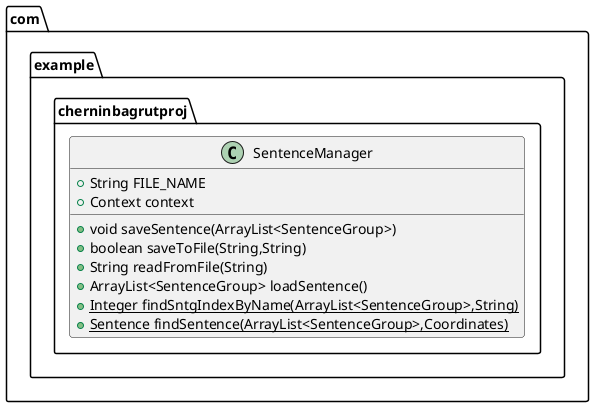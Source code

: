 @startuml
class com.example.cherninbagrutproj.SentenceManager {
+ String FILE_NAME
+ Context context
+ void saveSentence(ArrayList<SentenceGroup>)
+ boolean saveToFile(String,String)
+ String readFromFile(String)
+ ArrayList<SentenceGroup> loadSentence()
+ {static} Integer findSntgIndexByName(ArrayList<SentenceGroup>,String)
+ {static} Sentence findSentence(ArrayList<SentenceGroup>,Coordinates)
}
@enduml